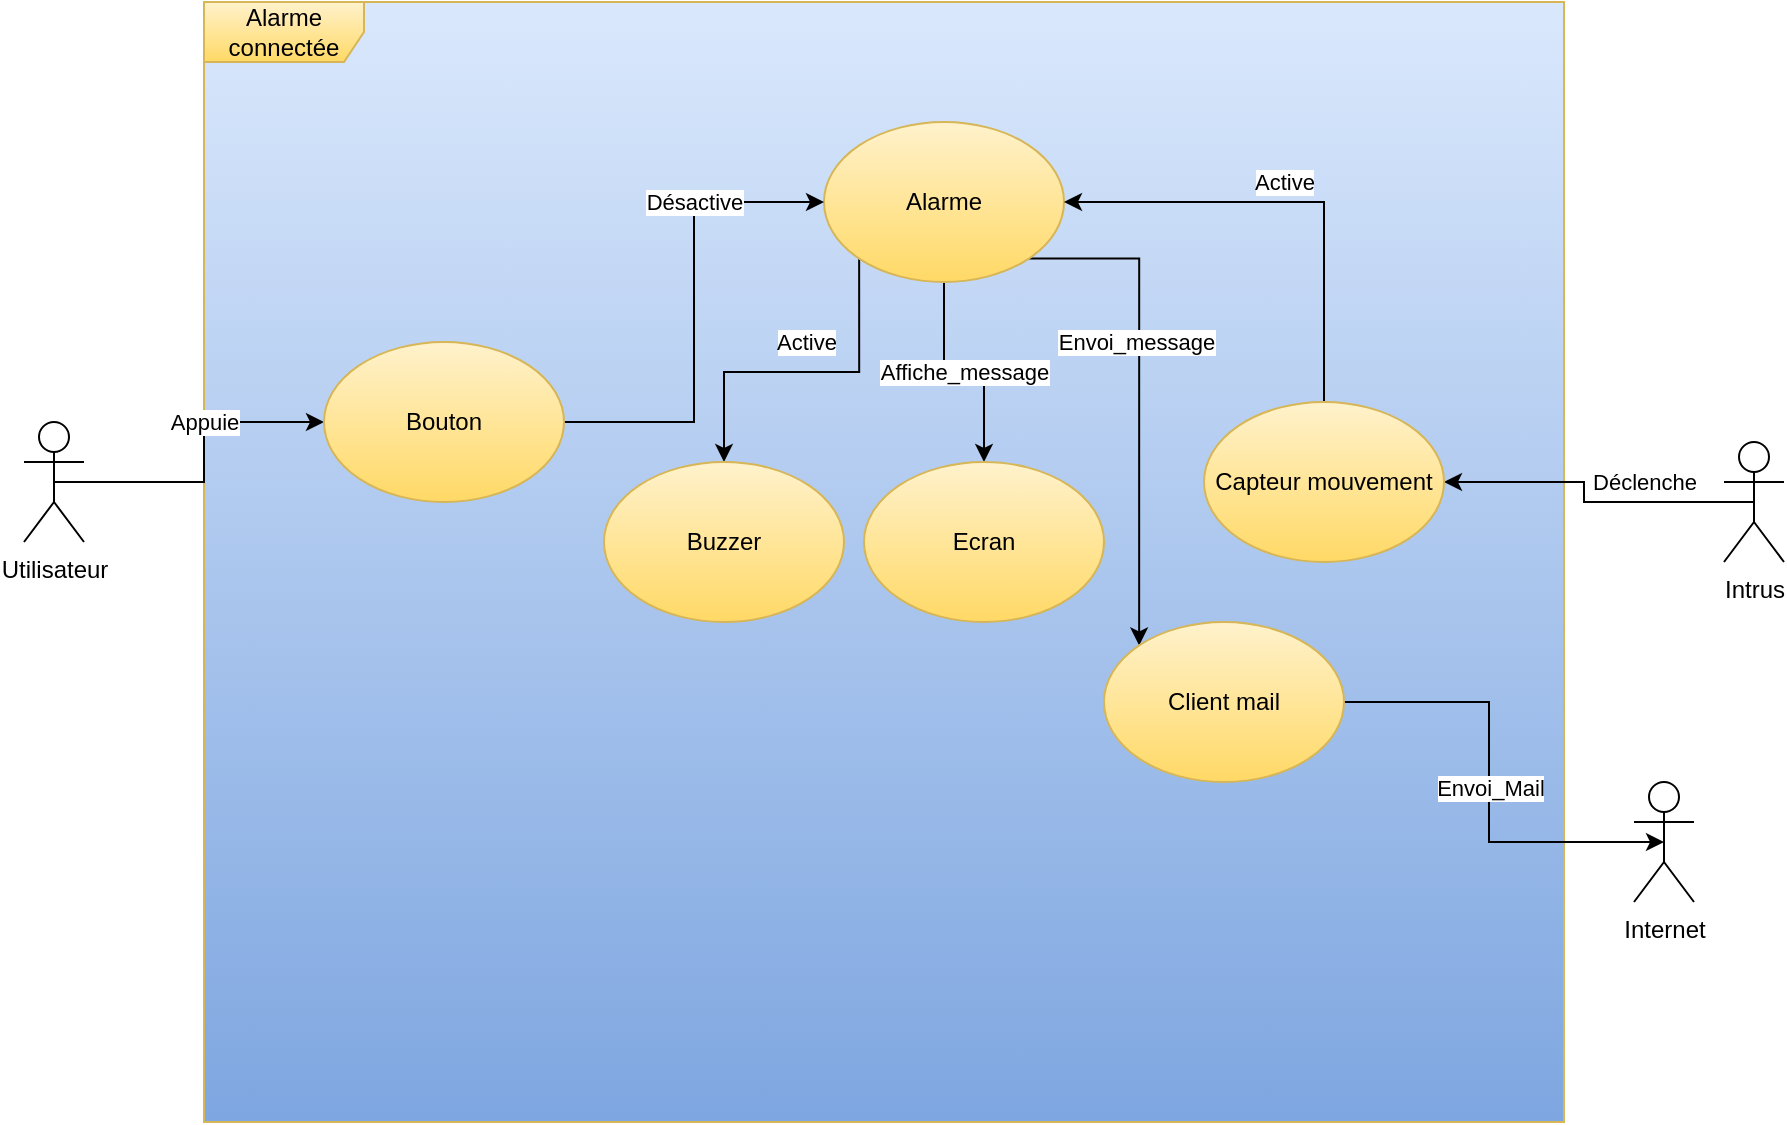 <mxfile version="21.2.9" type="device">
  <diagram name="Page-1" id="Xr-etEZZI4nPUK7yMiQG">
    <mxGraphModel dx="1195" dy="637" grid="1" gridSize="10" guides="1" tooltips="1" connect="1" arrows="1" fold="1" page="1" pageScale="1" pageWidth="2339" pageHeight="3300" math="0" shadow="0">
      <root>
        <mxCell id="0" />
        <mxCell id="1" parent="0" />
        <mxCell id="pyKE57iZHWBlqnJJrahv-78" value="" style="rounded=0;whiteSpace=wrap;html=1;fillColor=#dae8fc;gradientColor=#7ea6e0;strokeColor=#6c8ebf;" vertex="1" parent="1">
          <mxGeometry x="440" y="100" width="680" height="560" as="geometry" />
        </mxCell>
        <mxCell id="pyKE57iZHWBlqnJJrahv-73" value="Alarme connectée" style="shape=umlFrame;whiteSpace=wrap;html=1;pointerEvents=0;width=80;height=30;shadow=0;fillColor=#fff2cc;strokeColor=#d6b656;gradientColor=#ffd966;" vertex="1" parent="1">
          <mxGeometry x="440" y="100" width="680" height="560" as="geometry" />
        </mxCell>
        <mxCell id="pyKE57iZHWBlqnJJrahv-92" value="Appuie" style="edgeStyle=orthogonalEdgeStyle;rounded=0;orthogonalLoop=1;jettySize=auto;html=1;exitX=0.5;exitY=0.5;exitDx=0;exitDy=0;exitPerimeter=0;" edge="1" parent="1" source="pyKE57iZHWBlqnJJrahv-74" target="pyKE57iZHWBlqnJJrahv-88">
          <mxGeometry x="0.273" relative="1" as="geometry">
            <mxPoint as="offset" />
          </mxGeometry>
        </mxCell>
        <mxCell id="pyKE57iZHWBlqnJJrahv-74" value="Utilisateur" style="shape=umlActor;verticalLabelPosition=bottom;verticalAlign=top;html=1;" vertex="1" parent="1">
          <mxGeometry x="350" y="310" width="30" height="60" as="geometry" />
        </mxCell>
        <mxCell id="pyKE57iZHWBlqnJJrahv-90" value="Déclenche" style="edgeStyle=orthogonalEdgeStyle;rounded=0;orthogonalLoop=1;jettySize=auto;html=1;exitX=0.5;exitY=0.5;exitDx=0;exitDy=0;exitPerimeter=0;entryX=1;entryY=0.5;entryDx=0;entryDy=0;" edge="1" parent="1" source="pyKE57iZHWBlqnJJrahv-75" target="pyKE57iZHWBlqnJJrahv-82">
          <mxGeometry x="-0.333" y="-10" relative="1" as="geometry">
            <mxPoint as="offset" />
          </mxGeometry>
        </mxCell>
        <mxCell id="pyKE57iZHWBlqnJJrahv-75" value="&lt;font color=&quot;#000000&quot;&gt;Intrus&lt;/font&gt;" style="shape=umlActor;verticalLabelPosition=bottom;verticalAlign=top;html=1;outlineConnect=0;fillColor=#FFFFFF;strokeColor=#000000;fontColor=#ffffff;" vertex="1" parent="1">
          <mxGeometry x="1200" y="320" width="30" height="60" as="geometry" />
        </mxCell>
        <mxCell id="pyKE57iZHWBlqnJJrahv-94" style="edgeStyle=orthogonalEdgeStyle;rounded=0;orthogonalLoop=1;jettySize=auto;html=1;exitX=0;exitY=1;exitDx=0;exitDy=0;entryX=0.5;entryY=0;entryDx=0;entryDy=0;" edge="1" parent="1" source="pyKE57iZHWBlqnJJrahv-79" target="pyKE57iZHWBlqnJJrahv-83">
          <mxGeometry relative="1" as="geometry" />
        </mxCell>
        <mxCell id="pyKE57iZHWBlqnJJrahv-95" value="Active" style="edgeLabel;html=1;align=center;verticalAlign=middle;resizable=0;points=[];" vertex="1" connectable="0" parent="pyKE57iZHWBlqnJJrahv-94">
          <mxGeometry x="0.251" relative="1" as="geometry">
            <mxPoint x="22" y="-15" as="offset" />
          </mxGeometry>
        </mxCell>
        <mxCell id="pyKE57iZHWBlqnJJrahv-97" value="Affiche_message" style="edgeStyle=orthogonalEdgeStyle;rounded=0;orthogonalLoop=1;jettySize=auto;html=1;exitX=0.5;exitY=1;exitDx=0;exitDy=0;entryX=0.5;entryY=0;entryDx=0;entryDy=0;" edge="1" parent="1" source="pyKE57iZHWBlqnJJrahv-79" target="pyKE57iZHWBlqnJJrahv-85">
          <mxGeometry relative="1" as="geometry" />
        </mxCell>
        <mxCell id="pyKE57iZHWBlqnJJrahv-98" style="edgeStyle=orthogonalEdgeStyle;rounded=0;orthogonalLoop=1;jettySize=auto;html=1;exitX=1;exitY=1;exitDx=0;exitDy=0;entryX=0;entryY=0;entryDx=0;entryDy=0;" edge="1" parent="1" source="pyKE57iZHWBlqnJJrahv-79" target="pyKE57iZHWBlqnJJrahv-89">
          <mxGeometry relative="1" as="geometry" />
        </mxCell>
        <mxCell id="pyKE57iZHWBlqnJJrahv-99" value="Envoi_message" style="edgeLabel;html=1;align=center;verticalAlign=middle;resizable=0;points=[];" vertex="1" connectable="0" parent="pyKE57iZHWBlqnJJrahv-98">
          <mxGeometry x="-0.224" y="-2" relative="1" as="geometry">
            <mxPoint as="offset" />
          </mxGeometry>
        </mxCell>
        <mxCell id="pyKE57iZHWBlqnJJrahv-79" value="Alarme" style="ellipse;whiteSpace=wrap;html=1;fillColor=#fff2cc;gradientColor=#ffd966;strokeColor=#d6b656;" vertex="1" parent="1">
          <mxGeometry x="750" y="160" width="120" height="80" as="geometry" />
        </mxCell>
        <mxCell id="pyKE57iZHWBlqnJJrahv-80" value="Internet" style="shape=umlActor;verticalLabelPosition=bottom;verticalAlign=top;html=1;outlineConnect=0;" vertex="1" parent="1">
          <mxGeometry x="1155" y="490" width="30" height="60" as="geometry" />
        </mxCell>
        <mxCell id="pyKE57iZHWBlqnJJrahv-91" value="Active" style="edgeStyle=orthogonalEdgeStyle;rounded=0;orthogonalLoop=1;jettySize=auto;html=1;exitX=0.5;exitY=0;exitDx=0;exitDy=0;entryX=1;entryY=0.5;entryDx=0;entryDy=0;" edge="1" parent="1" source="pyKE57iZHWBlqnJJrahv-82" target="pyKE57iZHWBlqnJJrahv-79">
          <mxGeometry x="0.043" y="-10" relative="1" as="geometry">
            <mxPoint as="offset" />
          </mxGeometry>
        </mxCell>
        <mxCell id="pyKE57iZHWBlqnJJrahv-82" value="Capteur mouvement" style="ellipse;whiteSpace=wrap;html=1;fillColor=#fff2cc;gradientColor=#ffd966;strokeColor=#d6b656;" vertex="1" parent="1">
          <mxGeometry x="940" y="300" width="120" height="80" as="geometry" />
        </mxCell>
        <mxCell id="pyKE57iZHWBlqnJJrahv-83" value="Buzzer" style="ellipse;whiteSpace=wrap;html=1;fillColor=#fff2cc;gradientColor=#ffd966;strokeColor=#d6b656;" vertex="1" parent="1">
          <mxGeometry x="640" y="330" width="120" height="80" as="geometry" />
        </mxCell>
        <mxCell id="pyKE57iZHWBlqnJJrahv-85" value="Ecran" style="ellipse;whiteSpace=wrap;html=1;fillColor=#fff2cc;gradientColor=#ffd966;strokeColor=#d6b656;" vertex="1" parent="1">
          <mxGeometry x="770" y="330" width="120" height="80" as="geometry" />
        </mxCell>
        <mxCell id="pyKE57iZHWBlqnJJrahv-93" value="Désactive" style="edgeStyle=orthogonalEdgeStyle;rounded=0;orthogonalLoop=1;jettySize=auto;html=1;entryX=0;entryY=0.5;entryDx=0;entryDy=0;" edge="1" parent="1" source="pyKE57iZHWBlqnJJrahv-88" target="pyKE57iZHWBlqnJJrahv-79">
          <mxGeometry x="0.458" relative="1" as="geometry">
            <mxPoint as="offset" />
          </mxGeometry>
        </mxCell>
        <mxCell id="pyKE57iZHWBlqnJJrahv-88" value="Bouton" style="ellipse;whiteSpace=wrap;html=1;fillColor=#fff2cc;gradientColor=#ffd966;strokeColor=#d6b656;" vertex="1" parent="1">
          <mxGeometry x="500" y="270" width="120" height="80" as="geometry" />
        </mxCell>
        <mxCell id="pyKE57iZHWBlqnJJrahv-100" value="Envoi_Mail" style="edgeStyle=orthogonalEdgeStyle;rounded=0;orthogonalLoop=1;jettySize=auto;html=1;entryX=0.5;entryY=0.5;entryDx=0;entryDy=0;entryPerimeter=0;" edge="1" parent="1" source="pyKE57iZHWBlqnJJrahv-89" target="pyKE57iZHWBlqnJJrahv-80">
          <mxGeometry relative="1" as="geometry" />
        </mxCell>
        <mxCell id="pyKE57iZHWBlqnJJrahv-89" value="Client mail" style="ellipse;whiteSpace=wrap;html=1;fillColor=#fff2cc;gradientColor=#ffd966;strokeColor=#d6b656;" vertex="1" parent="1">
          <mxGeometry x="890" y="410" width="120" height="80" as="geometry" />
        </mxCell>
      </root>
    </mxGraphModel>
  </diagram>
</mxfile>
